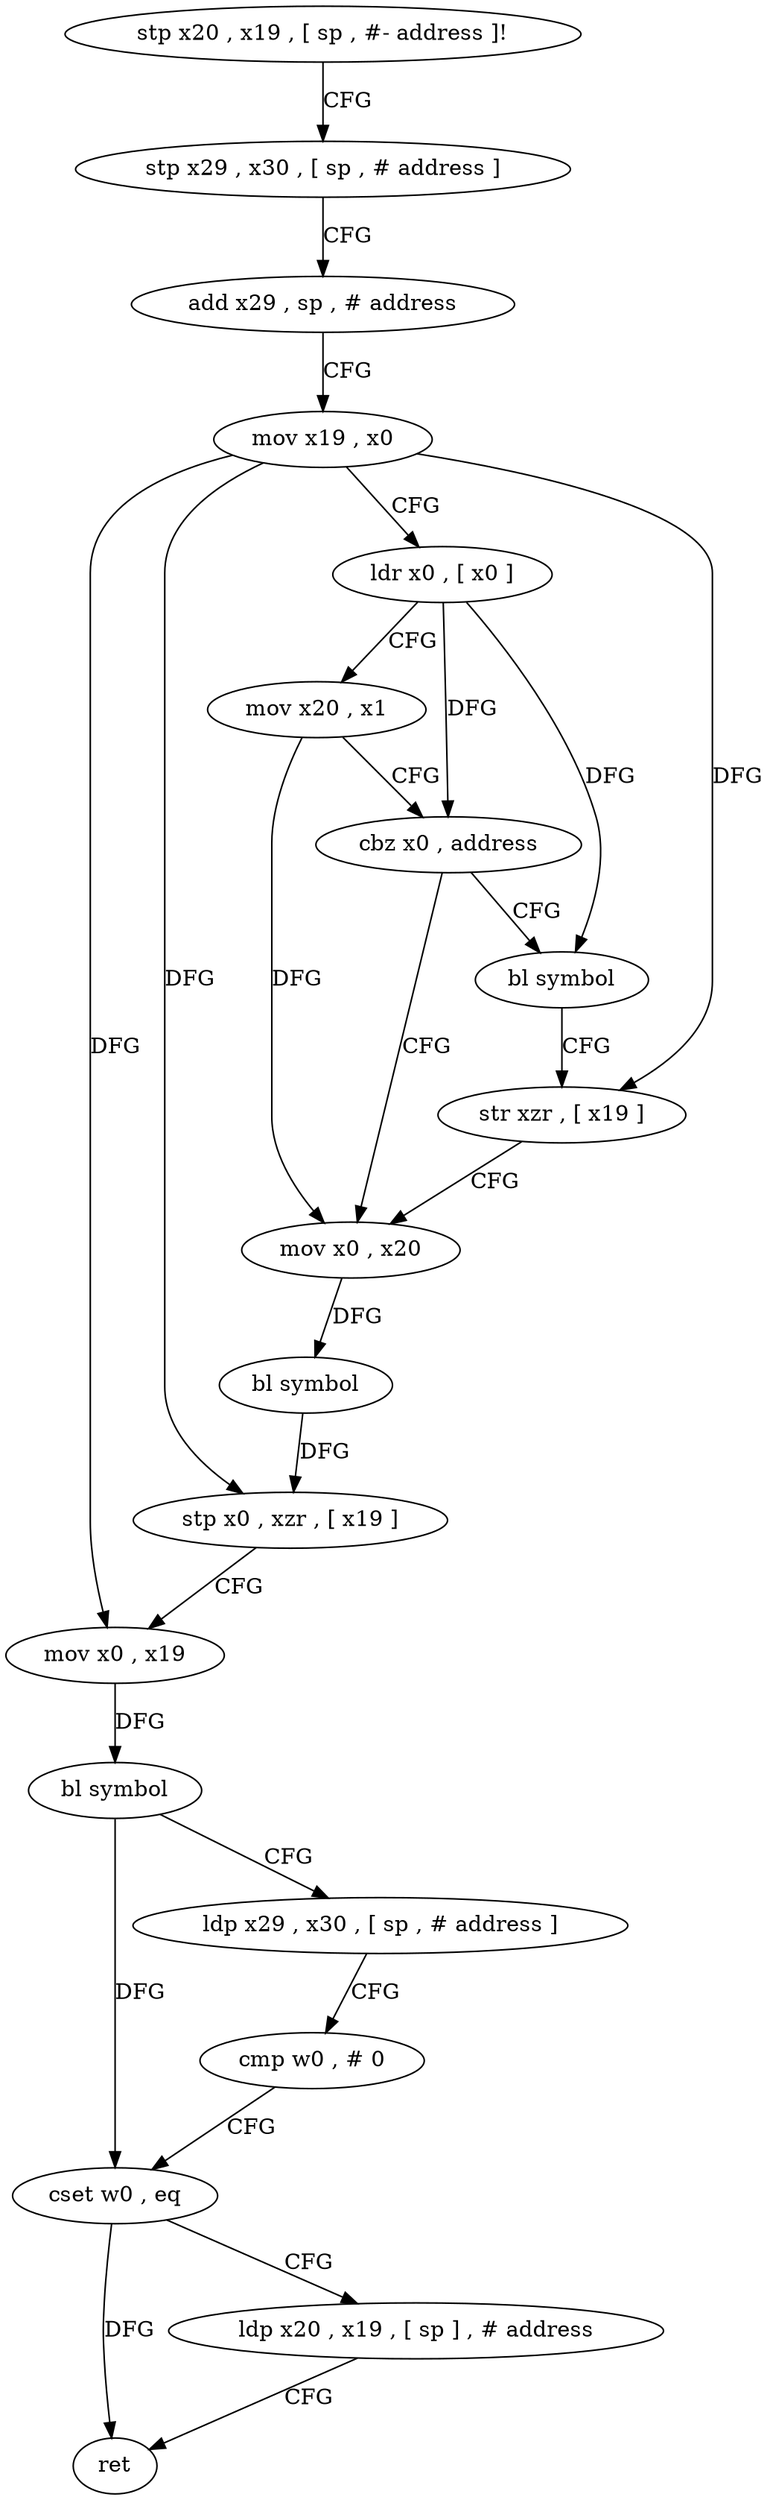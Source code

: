 digraph "func" {
"114044" [label = "stp x20 , x19 , [ sp , #- address ]!" ]
"114048" [label = "stp x29 , x30 , [ sp , # address ]" ]
"114052" [label = "add x29 , sp , # address" ]
"114056" [label = "mov x19 , x0" ]
"114060" [label = "ldr x0 , [ x0 ]" ]
"114064" [label = "mov x20 , x1" ]
"114068" [label = "cbz x0 , address" ]
"114080" [label = "mov x0 , x20" ]
"114072" [label = "bl symbol" ]
"114084" [label = "bl symbol" ]
"114088" [label = "stp x0 , xzr , [ x19 ]" ]
"114092" [label = "mov x0 , x19" ]
"114096" [label = "bl symbol" ]
"114100" [label = "ldp x29 , x30 , [ sp , # address ]" ]
"114104" [label = "cmp w0 , # 0" ]
"114108" [label = "cset w0 , eq" ]
"114112" [label = "ldp x20 , x19 , [ sp ] , # address" ]
"114116" [label = "ret" ]
"114076" [label = "str xzr , [ x19 ]" ]
"114044" -> "114048" [ label = "CFG" ]
"114048" -> "114052" [ label = "CFG" ]
"114052" -> "114056" [ label = "CFG" ]
"114056" -> "114060" [ label = "CFG" ]
"114056" -> "114088" [ label = "DFG" ]
"114056" -> "114092" [ label = "DFG" ]
"114056" -> "114076" [ label = "DFG" ]
"114060" -> "114064" [ label = "CFG" ]
"114060" -> "114068" [ label = "DFG" ]
"114060" -> "114072" [ label = "DFG" ]
"114064" -> "114068" [ label = "CFG" ]
"114064" -> "114080" [ label = "DFG" ]
"114068" -> "114080" [ label = "CFG" ]
"114068" -> "114072" [ label = "CFG" ]
"114080" -> "114084" [ label = "DFG" ]
"114072" -> "114076" [ label = "CFG" ]
"114084" -> "114088" [ label = "DFG" ]
"114088" -> "114092" [ label = "CFG" ]
"114092" -> "114096" [ label = "DFG" ]
"114096" -> "114100" [ label = "CFG" ]
"114096" -> "114108" [ label = "DFG" ]
"114100" -> "114104" [ label = "CFG" ]
"114104" -> "114108" [ label = "CFG" ]
"114108" -> "114112" [ label = "CFG" ]
"114108" -> "114116" [ label = "DFG" ]
"114112" -> "114116" [ label = "CFG" ]
"114076" -> "114080" [ label = "CFG" ]
}
